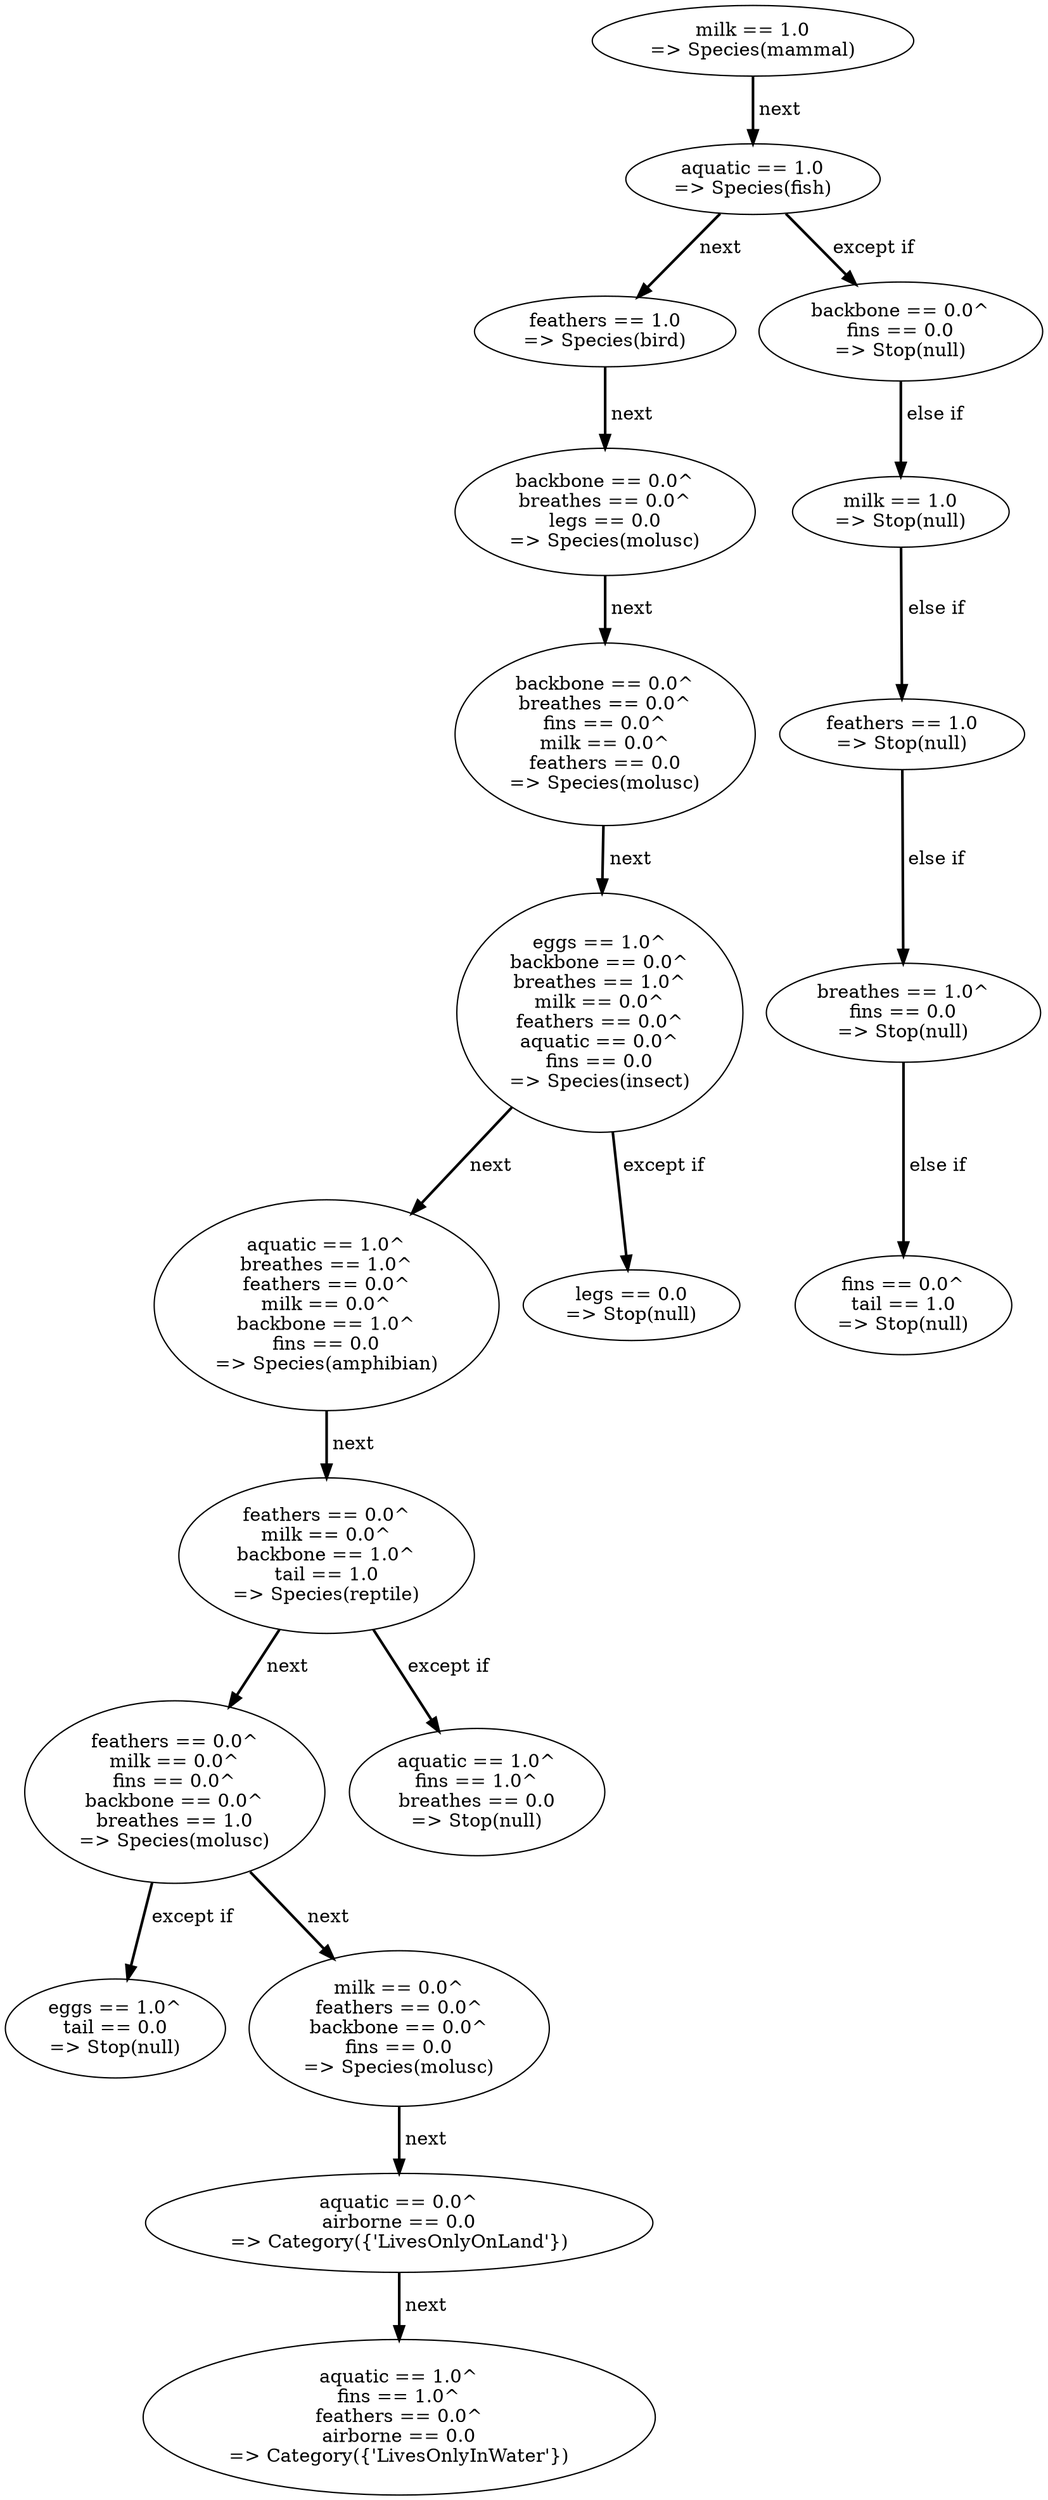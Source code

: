 digraph tree {
    "milk == 1.0
=> Species(mammal)";
    "aquatic == 1.0
=> Species(fish)";
    "feathers == 1.0
=> Species(bird)";
    "backbone == 0.0^
breathes == 0.0^
legs == 0.0
=> Species(molusc)";
    "backbone == 0.0^
breathes == 0.0^
fins == 0.0^
milk == 0.0^
feathers == 0.0
=> Species(molusc)";
    "eggs == 1.0^
backbone == 0.0^
breathes == 1.0^
milk == 0.0^
feathers == 0.0^
aquatic == 0.0^
fins == 0.0
=> Species(insect)";
    "aquatic == 1.0^
breathes == 1.0^
feathers == 0.0^
milk == 0.0^
backbone == 1.0^
fins == 0.0
=> Species(amphibian)";
    "feathers == 0.0^
milk == 0.0^
backbone == 1.0^
tail == 1.0
=> Species(reptile)";
    "feathers == 0.0^
milk == 0.0^
fins == 0.0^
backbone == 0.0^
breathes == 1.0
=> Species(molusc)";
    "eggs == 1.0^
tail == 0.0
=> Stop(null)";
    "milk == 0.0^
feathers == 0.0^
backbone == 0.0^
fins == 0.0
=> Species(molusc)";
    "aquatic == 0.0^
airborne == 0.0
=> Category({'LivesOnlyOnLand'})";
    "aquatic == 1.0^
fins == 1.0^
feathers == 0.0^
airborne == 0.0
=> Category({'LivesOnlyInWater'})";
    "aquatic == 1.0^
fins == 1.0^
breathes == 0.0
=> Stop(null)";
    "legs == 0.0
=> Stop(null)";
    "backbone == 0.0^
fins == 0.0
=> Stop(null)";
    "milk == 1.0
=> Stop(null)";
    "feathers == 1.0
=> Stop(null)";
    "breathes == 1.0^
fins == 0.0
=> Stop(null)";
    "fins == 0.0^
tail == 1.0
=> Stop(null)";
    "milk == 1.0
=> Species(mammal)" -> "aquatic == 1.0
=> Species(fish)" [style="bold", label=" next"];
    "aquatic == 1.0
=> Species(fish)" -> "feathers == 1.0
=> Species(bird)" [style="bold", label=" next"];
    "aquatic == 1.0
=> Species(fish)" -> "backbone == 0.0^
fins == 0.0
=> Stop(null)" [style="bold", label=" except if"];
    "feathers == 1.0
=> Species(bird)" -> "backbone == 0.0^
breathes == 0.0^
legs == 0.0
=> Species(molusc)" [style="bold", label=" next"];
    "backbone == 0.0^
breathes == 0.0^
legs == 0.0
=> Species(molusc)" -> "backbone == 0.0^
breathes == 0.0^
fins == 0.0^
milk == 0.0^
feathers == 0.0
=> Species(molusc)" [style="bold", label=" next"];
    "backbone == 0.0^
breathes == 0.0^
fins == 0.0^
milk == 0.0^
feathers == 0.0
=> Species(molusc)" -> "eggs == 1.0^
backbone == 0.0^
breathes == 1.0^
milk == 0.0^
feathers == 0.0^
aquatic == 0.0^
fins == 0.0
=> Species(insect)" [style="bold", label=" next"];
    "eggs == 1.0^
backbone == 0.0^
breathes == 1.0^
milk == 0.0^
feathers == 0.0^
aquatic == 0.0^
fins == 0.0
=> Species(insect)" -> "aquatic == 1.0^
breathes == 1.0^
feathers == 0.0^
milk == 0.0^
backbone == 1.0^
fins == 0.0
=> Species(amphibian)" [style="bold", label=" next"];
    "eggs == 1.0^
backbone == 0.0^
breathes == 1.0^
milk == 0.0^
feathers == 0.0^
aquatic == 0.0^
fins == 0.0
=> Species(insect)" -> "legs == 0.0
=> Stop(null)" [style="bold", label=" except if"];
    "aquatic == 1.0^
breathes == 1.0^
feathers == 0.0^
milk == 0.0^
backbone == 1.0^
fins == 0.0
=> Species(amphibian)" -> "feathers == 0.0^
milk == 0.0^
backbone == 1.0^
tail == 1.0
=> Species(reptile)" [style="bold", label=" next"];
    "feathers == 0.0^
milk == 0.0^
backbone == 1.0^
tail == 1.0
=> Species(reptile)" -> "feathers == 0.0^
milk == 0.0^
fins == 0.0^
backbone == 0.0^
breathes == 1.0
=> Species(molusc)" [style="bold", label=" next"];
    "feathers == 0.0^
milk == 0.0^
backbone == 1.0^
tail == 1.0
=> Species(reptile)" -> "aquatic == 1.0^
fins == 1.0^
breathes == 0.0
=> Stop(null)" [style="bold", label=" except if"];
    "feathers == 0.0^
milk == 0.0^
fins == 0.0^
backbone == 0.0^
breathes == 1.0
=> Species(molusc)" -> "eggs == 1.0^
tail == 0.0
=> Stop(null)" [style="bold", label=" except if"];
    "feathers == 0.0^
milk == 0.0^
fins == 0.0^
backbone == 0.0^
breathes == 1.0
=> Species(molusc)" -> "milk == 0.0^
feathers == 0.0^
backbone == 0.0^
fins == 0.0
=> Species(molusc)" [style="bold", label=" next"];
    "milk == 0.0^
feathers == 0.0^
backbone == 0.0^
fins == 0.0
=> Species(molusc)" -> "aquatic == 0.0^
airborne == 0.0
=> Category({'LivesOnlyOnLand'})" [style="bold", label=" next"];
    "aquatic == 0.0^
airborne == 0.0
=> Category({'LivesOnlyOnLand'})" -> "aquatic == 1.0^
fins == 1.0^
feathers == 0.0^
airborne == 0.0
=> Category({'LivesOnlyInWater'})" [style="bold", label=" next"];
    "backbone == 0.0^
fins == 0.0
=> Stop(null)" -> "milk == 1.0
=> Stop(null)" [style="bold", label=" else if"];
    "milk == 1.0
=> Stop(null)" -> "feathers == 1.0
=> Stop(null)" [style="bold", label=" else if"];
    "feathers == 1.0
=> Stop(null)" -> "breathes == 1.0^
fins == 0.0
=> Stop(null)" [style="bold", label=" else if"];
    "breathes == 1.0^
fins == 0.0
=> Stop(null)" -> "fins == 0.0^
tail == 1.0
=> Stop(null)" [style="bold", label=" else if"];
}
